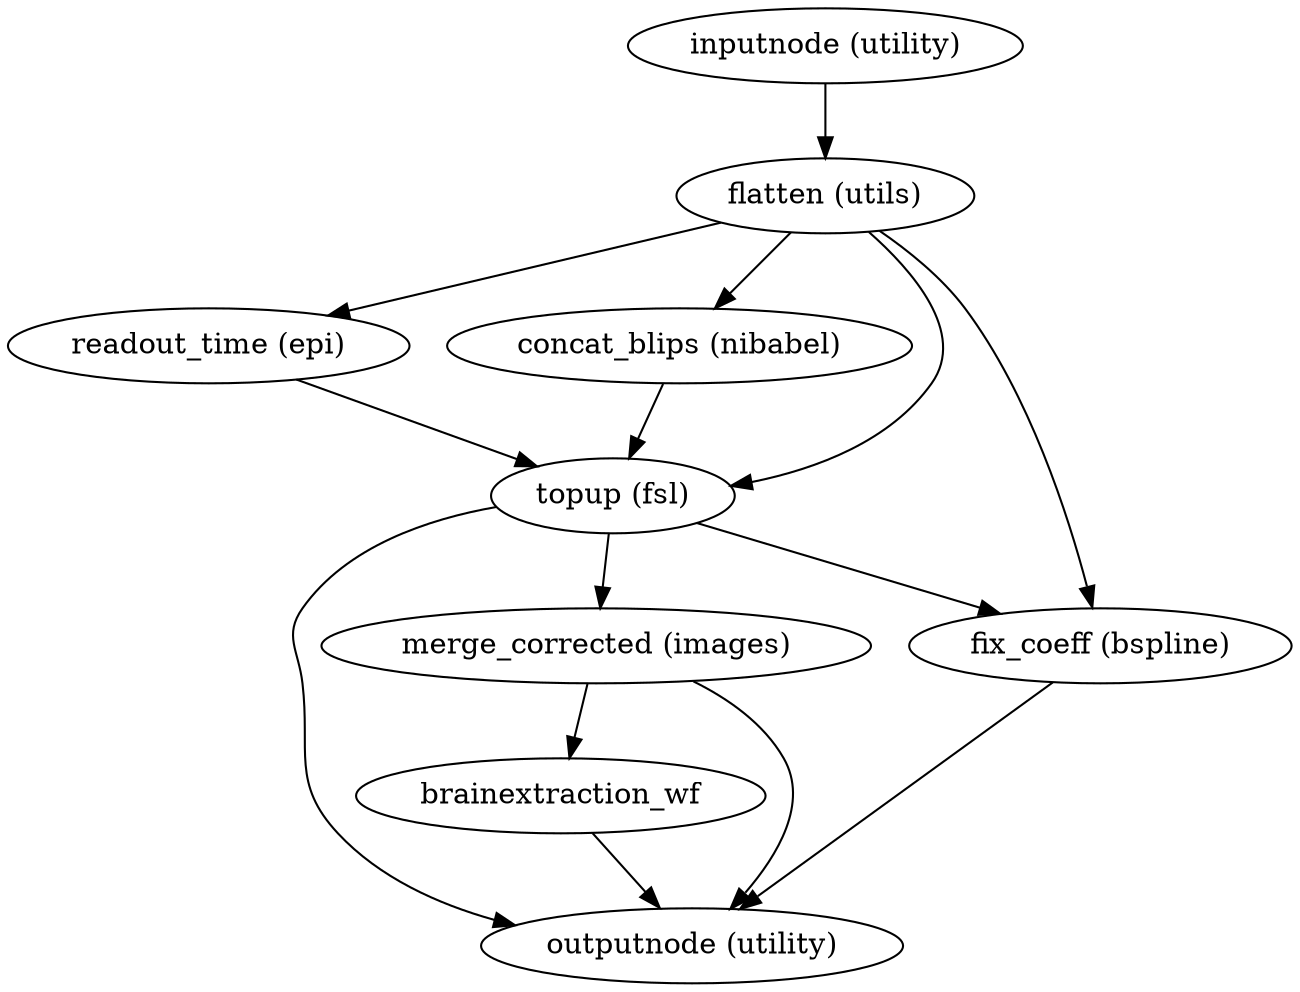 strict digraph  {
"inputnode (utility)";
"flatten (utils)";
"readout_time (epi)";
"concat_blips (nibabel)";
"topup (fsl)";
"fix_coeff (bspline)";
"outputnode (utility)";
"merge_corrected (images)";
brainextraction_wf;
"inputnode (utility)" -> "flatten (utils)";
"flatten (utils)" -> "readout_time (epi)";
"flatten (utils)" -> "concat_blips (nibabel)";
"flatten (utils)" -> "topup (fsl)";
"flatten (utils)" -> "fix_coeff (bspline)";
"readout_time (epi)" -> "topup (fsl)";
"concat_blips (nibabel)" -> "topup (fsl)";
"topup (fsl)" -> "fix_coeff (bspline)";
"topup (fsl)" -> "outputnode (utility)";
"topup (fsl)" -> "merge_corrected (images)";
"fix_coeff (bspline)" -> "outputnode (utility)";
"merge_corrected (images)" -> brainextraction_wf;
"merge_corrected (images)" -> "outputnode (utility)";
brainextraction_wf -> "outputnode (utility)";
}
